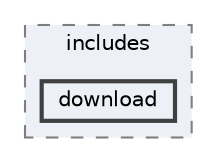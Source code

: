 digraph "plugins/learndash-certificate-builder/includes/download"
{
 // LATEX_PDF_SIZE
  bgcolor="transparent";
  edge [fontname=Helvetica,fontsize=10,labelfontname=Helvetica,labelfontsize=10];
  node [fontname=Helvetica,fontsize=10,shape=box,height=0.2,width=0.4];
  compound=true
  subgraph clusterdir_34e7e4a51cbd296822f25477c99f4122 {
    graph [ bgcolor="#edf0f7", pencolor="grey50", label="includes", fontname=Helvetica,fontsize=10 style="filled,dashed", URL="dir_34e7e4a51cbd296822f25477c99f4122.html",tooltip=""]
  dir_2080c105f17a325cbdc8a2c0c8683472 [label="download", fillcolor="#edf0f7", color="grey25", style="filled,bold", URL="dir_2080c105f17a325cbdc8a2c0c8683472.html",tooltip=""];
  }
}
